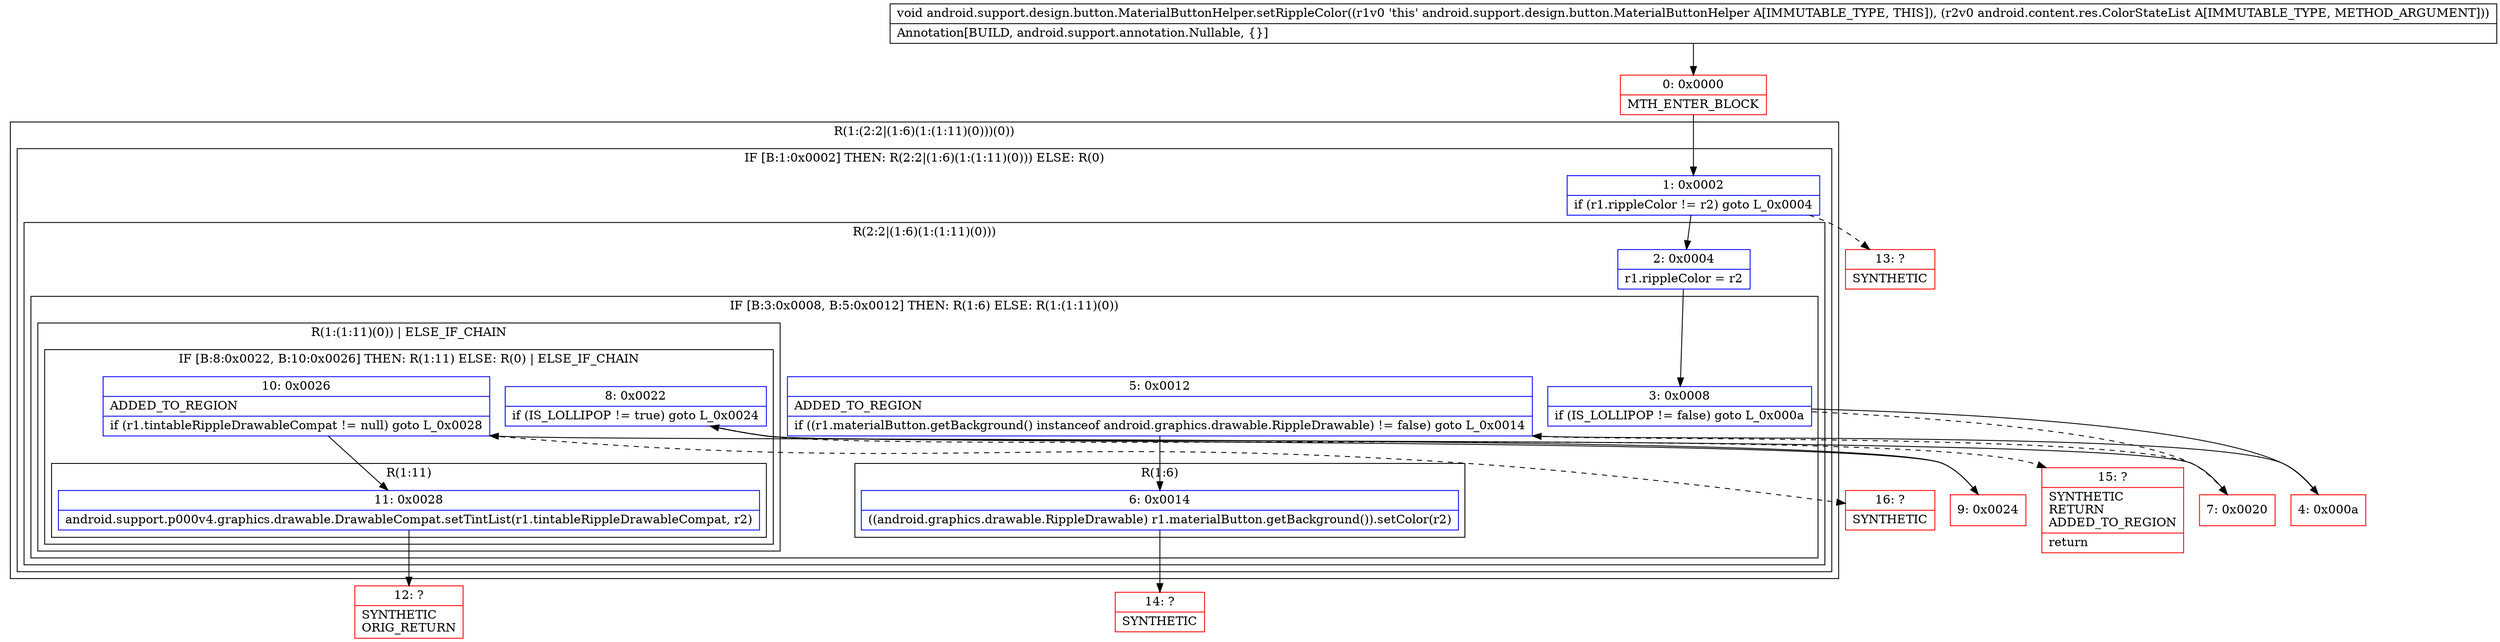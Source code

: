 digraph "CFG forandroid.support.design.button.MaterialButtonHelper.setRippleColor(Landroid\/content\/res\/ColorStateList;)V" {
subgraph cluster_Region_835947308 {
label = "R(1:(2:2|(1:6)(1:(1:11)(0)))(0))";
node [shape=record,color=blue];
subgraph cluster_IfRegion_247440651 {
label = "IF [B:1:0x0002] THEN: R(2:2|(1:6)(1:(1:11)(0))) ELSE: R(0)";
node [shape=record,color=blue];
Node_1 [shape=record,label="{1\:\ 0x0002|if (r1.rippleColor != r2) goto L_0x0004\l}"];
subgraph cluster_Region_1668620408 {
label = "R(2:2|(1:6)(1:(1:11)(0)))";
node [shape=record,color=blue];
Node_2 [shape=record,label="{2\:\ 0x0004|r1.rippleColor = r2\l}"];
subgraph cluster_IfRegion_780469174 {
label = "IF [B:3:0x0008, B:5:0x0012] THEN: R(1:6) ELSE: R(1:(1:11)(0))";
node [shape=record,color=blue];
Node_3 [shape=record,label="{3\:\ 0x0008|if (IS_LOLLIPOP != false) goto L_0x000a\l}"];
Node_5 [shape=record,label="{5\:\ 0x0012|ADDED_TO_REGION\l|if ((r1.materialButton.getBackground() instanceof android.graphics.drawable.RippleDrawable) != false) goto L_0x0014\l}"];
subgraph cluster_Region_52590497 {
label = "R(1:6)";
node [shape=record,color=blue];
Node_6 [shape=record,label="{6\:\ 0x0014|((android.graphics.drawable.RippleDrawable) r1.materialButton.getBackground()).setColor(r2)\l}"];
}
subgraph cluster_Region_1883639091 {
label = "R(1:(1:11)(0)) | ELSE_IF_CHAIN\l";
node [shape=record,color=blue];
subgraph cluster_IfRegion_989500835 {
label = "IF [B:8:0x0022, B:10:0x0026] THEN: R(1:11) ELSE: R(0) | ELSE_IF_CHAIN\l";
node [shape=record,color=blue];
Node_8 [shape=record,label="{8\:\ 0x0022|if (IS_LOLLIPOP != true) goto L_0x0024\l}"];
Node_10 [shape=record,label="{10\:\ 0x0026|ADDED_TO_REGION\l|if (r1.tintableRippleDrawableCompat != null) goto L_0x0028\l}"];
subgraph cluster_Region_1021618681 {
label = "R(1:11)";
node [shape=record,color=blue];
Node_11 [shape=record,label="{11\:\ 0x0028|android.support.p000v4.graphics.drawable.DrawableCompat.setTintList(r1.tintableRippleDrawableCompat, r2)\l}"];
}
subgraph cluster_Region_753618619 {
label = "R(0)";
node [shape=record,color=blue];
}
}
}
}
}
subgraph cluster_Region_1820647808 {
label = "R(0)";
node [shape=record,color=blue];
}
}
}
Node_0 [shape=record,color=red,label="{0\:\ 0x0000|MTH_ENTER_BLOCK\l}"];
Node_4 [shape=record,color=red,label="{4\:\ 0x000a}"];
Node_7 [shape=record,color=red,label="{7\:\ 0x0020}"];
Node_9 [shape=record,color=red,label="{9\:\ 0x0024}"];
Node_12 [shape=record,color=red,label="{12\:\ ?|SYNTHETIC\lORIG_RETURN\l}"];
Node_13 [shape=record,color=red,label="{13\:\ ?|SYNTHETIC\l}"];
Node_14 [shape=record,color=red,label="{14\:\ ?|SYNTHETIC\l}"];
Node_15 [shape=record,color=red,label="{15\:\ ?|SYNTHETIC\lRETURN\lADDED_TO_REGION\l|return\l}"];
Node_16 [shape=record,color=red,label="{16\:\ ?|SYNTHETIC\l}"];
MethodNode[shape=record,label="{void android.support.design.button.MaterialButtonHelper.setRippleColor((r1v0 'this' android.support.design.button.MaterialButtonHelper A[IMMUTABLE_TYPE, THIS]), (r2v0 android.content.res.ColorStateList A[IMMUTABLE_TYPE, METHOD_ARGUMENT]))  | Annotation[BUILD, android.support.annotation.Nullable, \{\}]\l}"];
MethodNode -> Node_0;
Node_1 -> Node_2;
Node_1 -> Node_13[style=dashed];
Node_2 -> Node_3;
Node_3 -> Node_4;
Node_3 -> Node_7[style=dashed];
Node_5 -> Node_6;
Node_5 -> Node_7[style=dashed];
Node_6 -> Node_14;
Node_8 -> Node_9;
Node_8 -> Node_15[style=dashed];
Node_10 -> Node_11;
Node_10 -> Node_16[style=dashed];
Node_11 -> Node_12;
Node_0 -> Node_1;
Node_4 -> Node_5;
Node_7 -> Node_8;
Node_9 -> Node_10;
}

